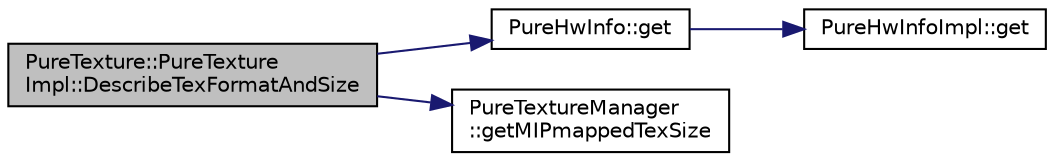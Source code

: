 digraph "PureTexture::PureTextureImpl::DescribeTexFormatAndSize"
{
 // LATEX_PDF_SIZE
  edge [fontname="Helvetica",fontsize="10",labelfontname="Helvetica",labelfontsize="10"];
  node [fontname="Helvetica",fontsize="10",shape=record];
  rankdir="LR";
  Node1 [label="PureTexture::PureTexture\lImpl::DescribeTexFormatAndSize",height=0.2,width=0.4,color="black", fillcolor="grey75", style="filled", fontcolor="black",tooltip="Updates texFormat and nSize members based on given internalfmt."];
  Node1 -> Node2 [color="midnightblue",fontsize="10",style="solid",fontname="Helvetica"];
  Node2 [label="PureHwInfo::get",height=0.2,width=0.4,color="black", fillcolor="white", style="filled",URL="$class_pure_hw_info.html#a5d801d548489e9f6c9a3485b8979af3f",tooltip="Gets the singleton instance."];
  Node2 -> Node3 [color="midnightblue",fontsize="10",style="solid",fontname="Helvetica"];
  Node3 [label="PureHwInfoImpl::get",height=0.2,width=0.4,color="black", fillcolor="white", style="filled",URL="$class_pure_hw_info_impl.html#a54faedd6ce3a5750139d457f4a8a22f2",tooltip="Gets the singleton instance."];
  Node1 -> Node4 [color="midnightblue",fontsize="10",style="solid",fontname="Helvetica"];
  Node4 [label="PureTextureManager\l::getMIPmappedTexSize",height=0.2,width=0.4,color="black", fillcolor="white", style="filled",URL="$class_pure_texture_manager.html#a7300f1433b10da51bca0d2badb61442b",tooltip="Calculates the total size of the MIP mapped texture in memory based on its basesize and size."];
}
